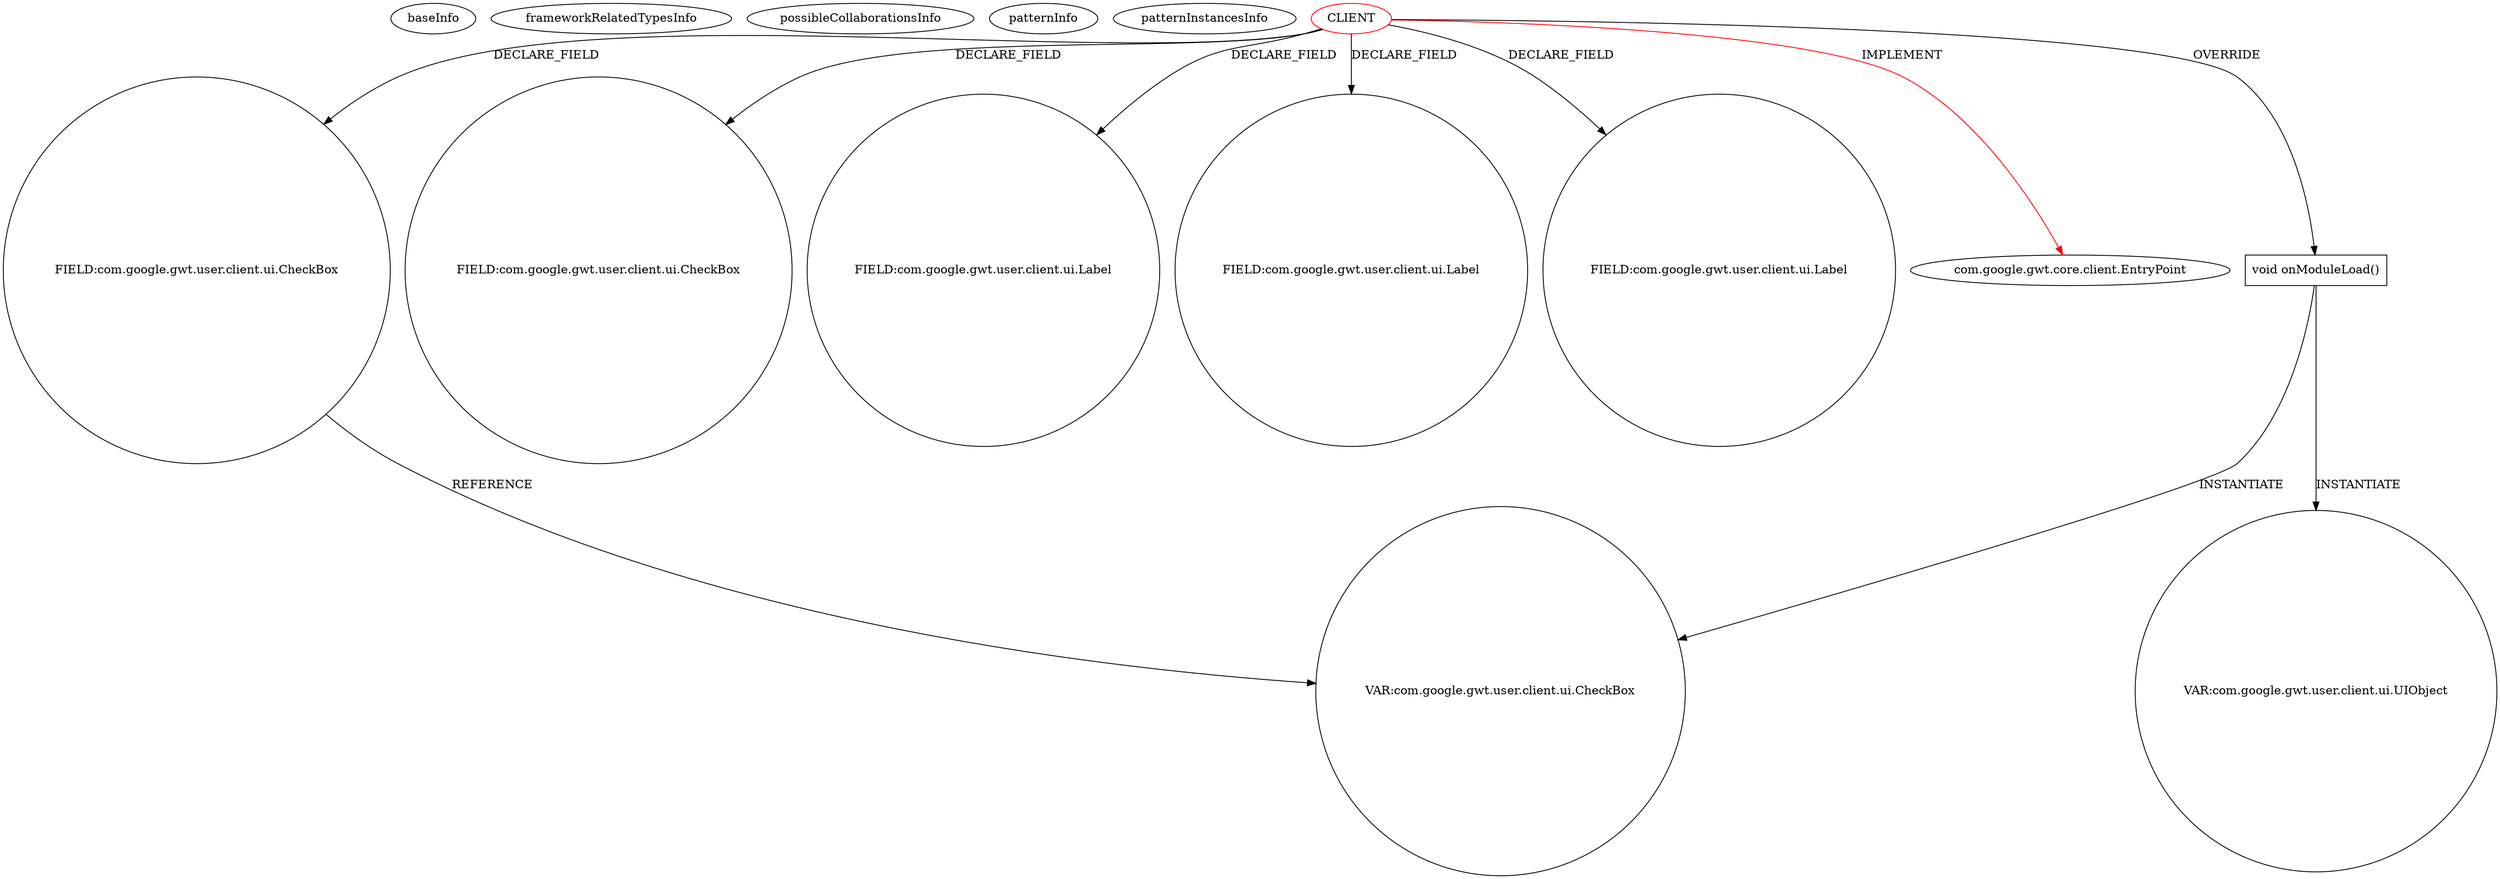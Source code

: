 digraph {
baseInfo[graphId=1162,category="pattern",isAnonymous=false,possibleRelation=false]
frameworkRelatedTypesInfo[0="com.google.gwt.core.client.EntryPoint"]
possibleCollaborationsInfo[]
patternInfo[frequency=2.0,patternRootClient=0]
patternInstancesInfo[0="akjava-WebTestMaker~/akjava-WebTestMaker/WebTestMaker-master/src/com/akjava/gwt/webtestmaker/client/WebTestMaker.java~WebTestMaker~655",1="Tok-Erwin~/Tok-Erwin/Erwin-master/src/main/java/erwin/client/Erwin.java~Erwin~388"]
42[label="FIELD:com.google.gwt.user.client.ui.CheckBox",vertexType="FIELD_DECLARATION",isFrameworkType=false,shape=circle]
100[label="VAR:com.google.gwt.user.client.ui.CheckBox",vertexType="VARIABLE_EXPRESION",isFrameworkType=false,shape=circle]
0[label="CLIENT",vertexType="ROOT_CLIENT_CLASS_DECLARATION",isFrameworkType=false,color=red]
40[label="FIELD:com.google.gwt.user.client.ui.CheckBox",vertexType="FIELD_DECLARATION",isFrameworkType=false,shape=circle]
22[label="FIELD:com.google.gwt.user.client.ui.Label",vertexType="FIELD_DECLARATION",isFrameworkType=false,shape=circle]
24[label="FIELD:com.google.gwt.user.client.ui.Label",vertexType="FIELD_DECLARATION",isFrameworkType=false,shape=circle]
30[label="FIELD:com.google.gwt.user.client.ui.Label",vertexType="FIELD_DECLARATION",isFrameworkType=false,shape=circle]
1[label="com.google.gwt.core.client.EntryPoint",vertexType="FRAMEWORK_INTERFACE_TYPE",isFrameworkType=false]
44[label="void onModuleLoad()",vertexType="OVERRIDING_METHOD_DECLARATION",isFrameworkType=false,shape=box]
166[label="VAR:com.google.gwt.user.client.ui.UIObject",vertexType="VARIABLE_EXPRESION",isFrameworkType=false,shape=circle]
0->42[label="DECLARE_FIELD"]
42->100[label="REFERENCE"]
0->30[label="DECLARE_FIELD"]
0->40[label="DECLARE_FIELD"]
0->22[label="DECLARE_FIELD"]
44->166[label="INSTANTIATE"]
0->1[label="IMPLEMENT",color=red]
44->100[label="INSTANTIATE"]
0->24[label="DECLARE_FIELD"]
0->44[label="OVERRIDE"]
}
